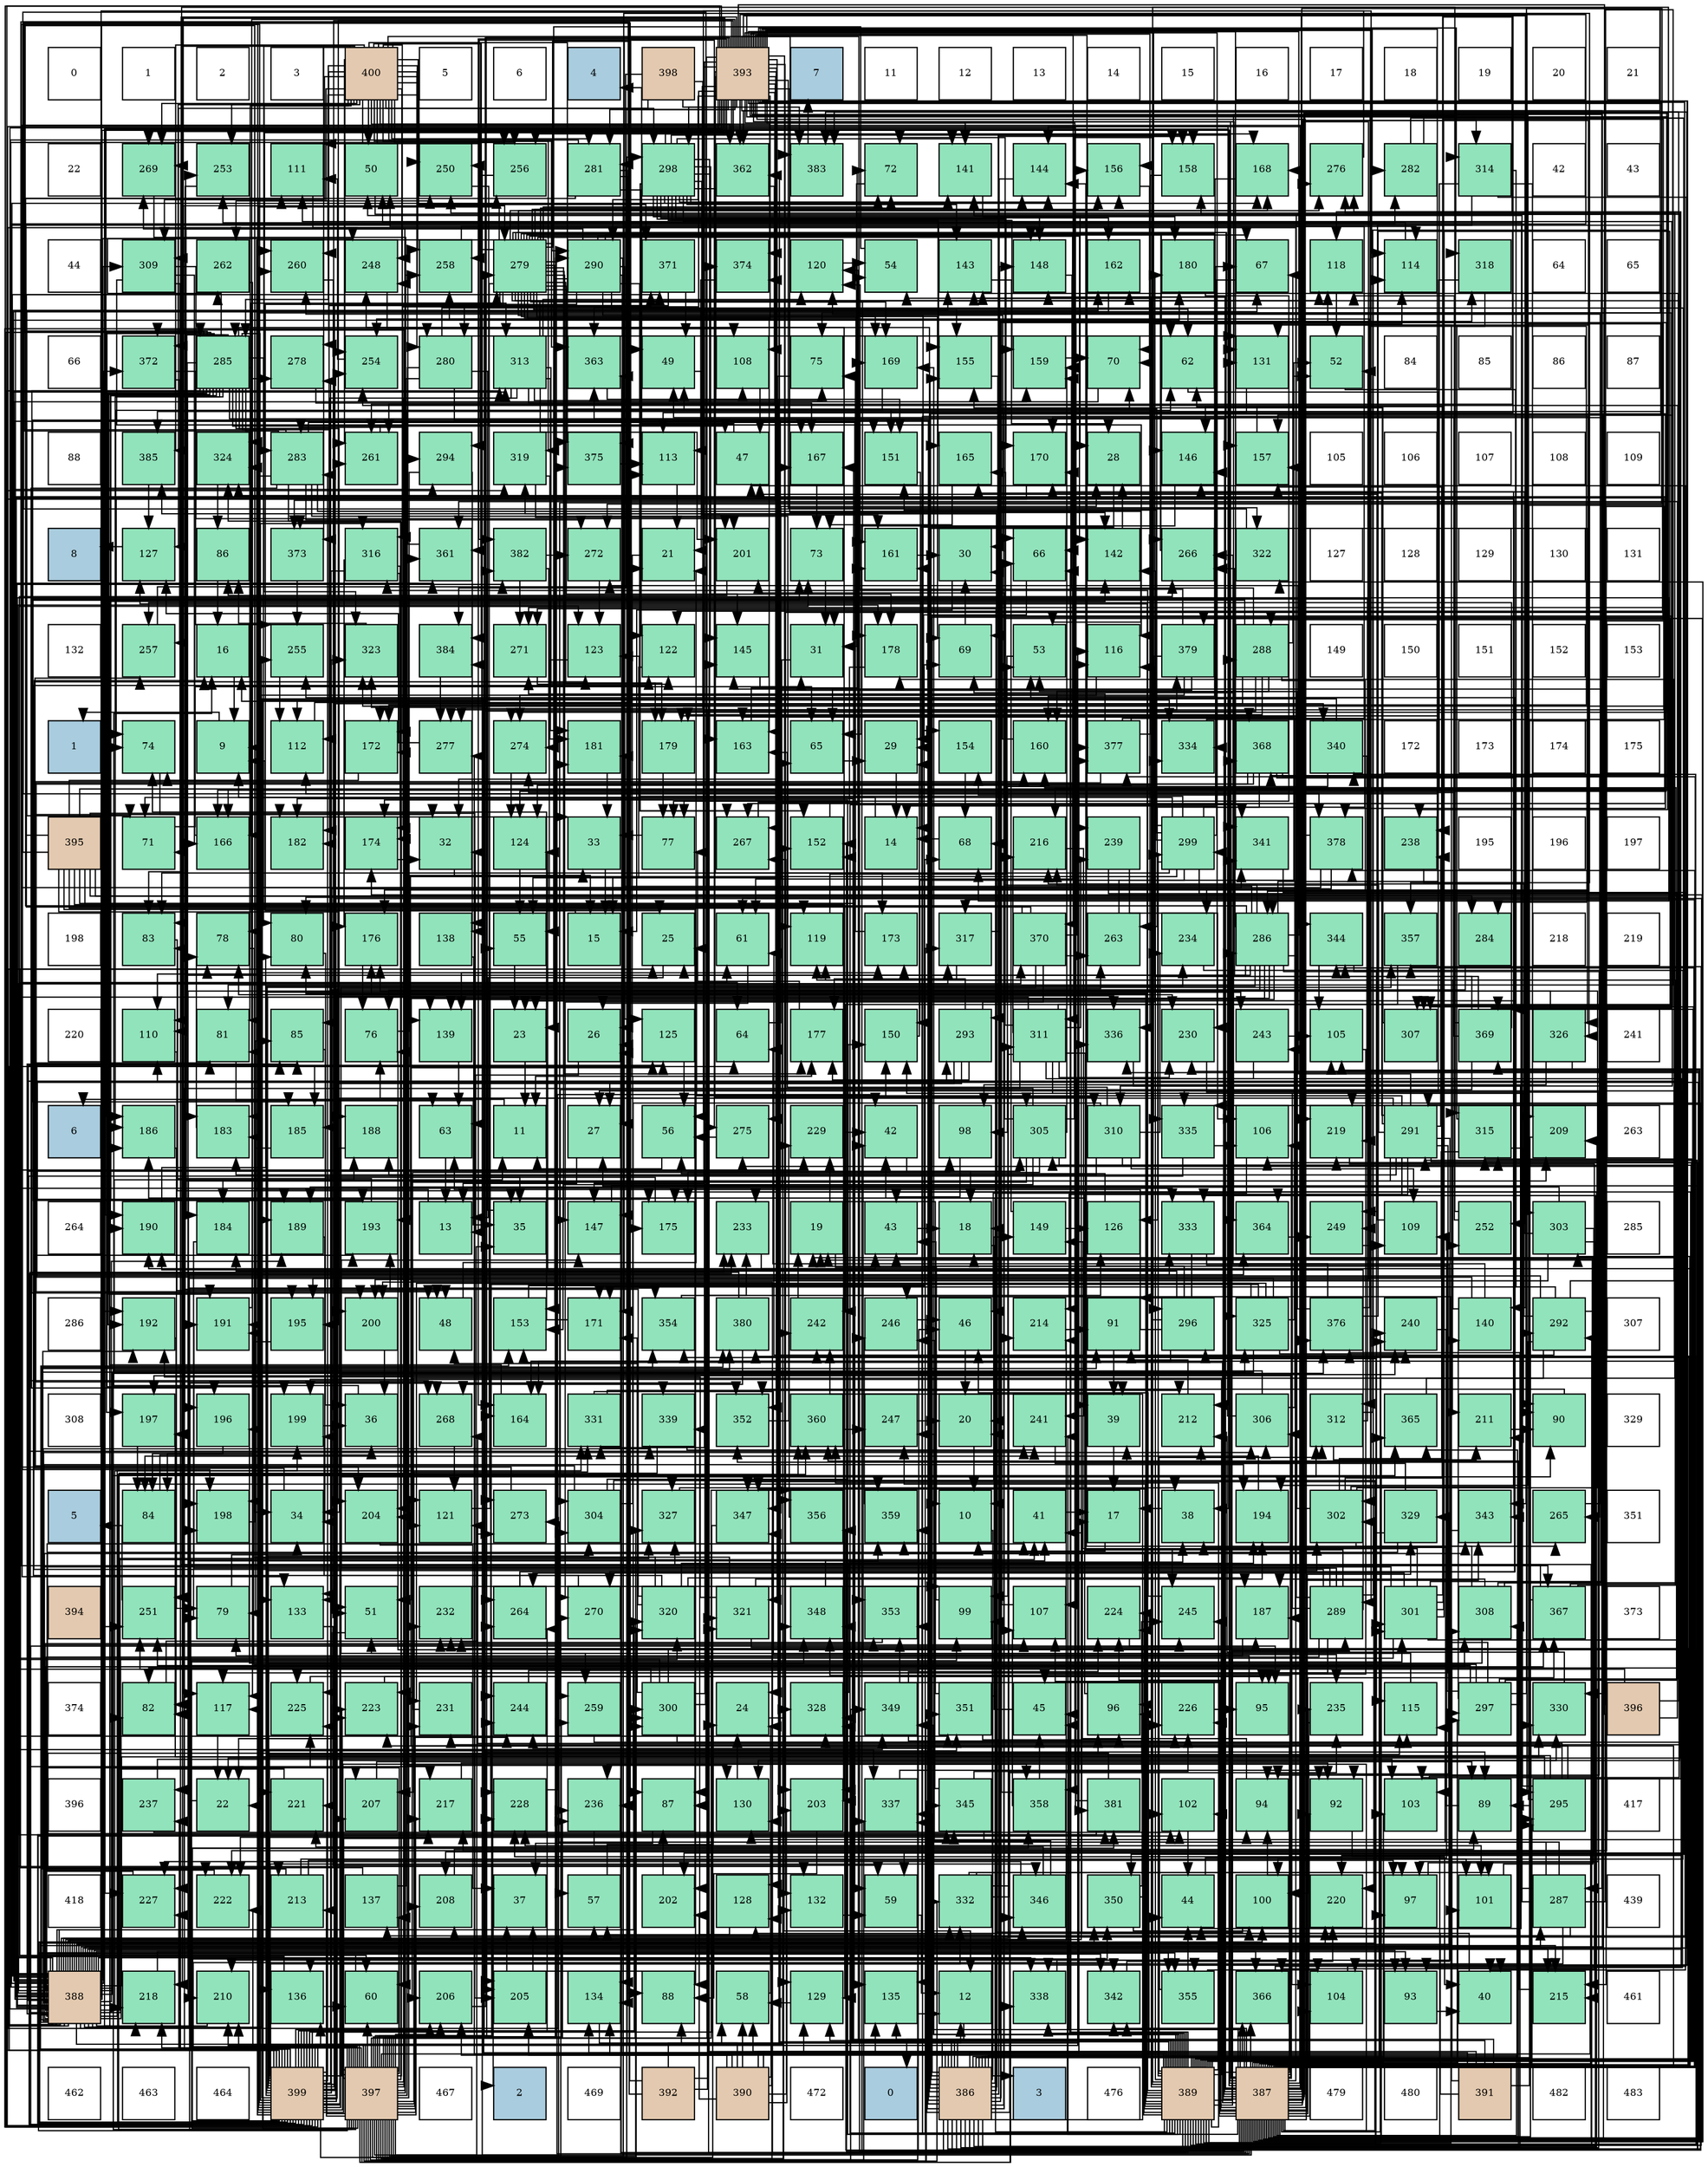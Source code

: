 digraph layout{
 rankdir=TB;
 splines=ortho;
 node [style=filled shape=square fixedsize=true width=0.6];
0[label="0", fontsize=8, fillcolor="#ffffff"];
1[label="1", fontsize=8, fillcolor="#ffffff"];
2[label="2", fontsize=8, fillcolor="#ffffff"];
3[label="3", fontsize=8, fillcolor="#ffffff"];
4[label="400", fontsize=8, fillcolor="#e3c9af"];
5[label="5", fontsize=8, fillcolor="#ffffff"];
6[label="6", fontsize=8, fillcolor="#ffffff"];
7[label="4", fontsize=8, fillcolor="#a9ccde"];
8[label="398", fontsize=8, fillcolor="#e3c9af"];
9[label="393", fontsize=8, fillcolor="#e3c9af"];
10[label="7", fontsize=8, fillcolor="#a9ccde"];
11[label="11", fontsize=8, fillcolor="#ffffff"];
12[label="12", fontsize=8, fillcolor="#ffffff"];
13[label="13", fontsize=8, fillcolor="#ffffff"];
14[label="14", fontsize=8, fillcolor="#ffffff"];
15[label="15", fontsize=8, fillcolor="#ffffff"];
16[label="16", fontsize=8, fillcolor="#ffffff"];
17[label="17", fontsize=8, fillcolor="#ffffff"];
18[label="18", fontsize=8, fillcolor="#ffffff"];
19[label="19", fontsize=8, fillcolor="#ffffff"];
20[label="20", fontsize=8, fillcolor="#ffffff"];
21[label="21", fontsize=8, fillcolor="#ffffff"];
22[label="22", fontsize=8, fillcolor="#ffffff"];
23[label="269", fontsize=8, fillcolor="#91e3bb"];
24[label="253", fontsize=8, fillcolor="#91e3bb"];
25[label="111", fontsize=8, fillcolor="#91e3bb"];
26[label="50", fontsize=8, fillcolor="#91e3bb"];
27[label="250", fontsize=8, fillcolor="#91e3bb"];
28[label="256", fontsize=8, fillcolor="#91e3bb"];
29[label="281", fontsize=8, fillcolor="#91e3bb"];
30[label="298", fontsize=8, fillcolor="#91e3bb"];
31[label="362", fontsize=8, fillcolor="#91e3bb"];
32[label="383", fontsize=8, fillcolor="#91e3bb"];
33[label="72", fontsize=8, fillcolor="#91e3bb"];
34[label="141", fontsize=8, fillcolor="#91e3bb"];
35[label="144", fontsize=8, fillcolor="#91e3bb"];
36[label="156", fontsize=8, fillcolor="#91e3bb"];
37[label="158", fontsize=8, fillcolor="#91e3bb"];
38[label="168", fontsize=8, fillcolor="#91e3bb"];
39[label="276", fontsize=8, fillcolor="#91e3bb"];
40[label="282", fontsize=8, fillcolor="#91e3bb"];
41[label="314", fontsize=8, fillcolor="#91e3bb"];
42[label="42", fontsize=8, fillcolor="#ffffff"];
43[label="43", fontsize=8, fillcolor="#ffffff"];
44[label="44", fontsize=8, fillcolor="#ffffff"];
45[label="309", fontsize=8, fillcolor="#91e3bb"];
46[label="262", fontsize=8, fillcolor="#91e3bb"];
47[label="260", fontsize=8, fillcolor="#91e3bb"];
48[label="248", fontsize=8, fillcolor="#91e3bb"];
49[label="258", fontsize=8, fillcolor="#91e3bb"];
50[label="279", fontsize=8, fillcolor="#91e3bb"];
51[label="290", fontsize=8, fillcolor="#91e3bb"];
52[label="371", fontsize=8, fillcolor="#91e3bb"];
53[label="374", fontsize=8, fillcolor="#91e3bb"];
54[label="120", fontsize=8, fillcolor="#91e3bb"];
55[label="54", fontsize=8, fillcolor="#91e3bb"];
56[label="143", fontsize=8, fillcolor="#91e3bb"];
57[label="148", fontsize=8, fillcolor="#91e3bb"];
58[label="162", fontsize=8, fillcolor="#91e3bb"];
59[label="180", fontsize=8, fillcolor="#91e3bb"];
60[label="67", fontsize=8, fillcolor="#91e3bb"];
61[label="118", fontsize=8, fillcolor="#91e3bb"];
62[label="114", fontsize=8, fillcolor="#91e3bb"];
63[label="318", fontsize=8, fillcolor="#91e3bb"];
64[label="64", fontsize=8, fillcolor="#ffffff"];
65[label="65", fontsize=8, fillcolor="#ffffff"];
66[label="66", fontsize=8, fillcolor="#ffffff"];
67[label="372", fontsize=8, fillcolor="#91e3bb"];
68[label="285", fontsize=8, fillcolor="#91e3bb"];
69[label="278", fontsize=8, fillcolor="#91e3bb"];
70[label="254", fontsize=8, fillcolor="#91e3bb"];
71[label="280", fontsize=8, fillcolor="#91e3bb"];
72[label="313", fontsize=8, fillcolor="#91e3bb"];
73[label="363", fontsize=8, fillcolor="#91e3bb"];
74[label="49", fontsize=8, fillcolor="#91e3bb"];
75[label="108", fontsize=8, fillcolor="#91e3bb"];
76[label="75", fontsize=8, fillcolor="#91e3bb"];
77[label="169", fontsize=8, fillcolor="#91e3bb"];
78[label="155", fontsize=8, fillcolor="#91e3bb"];
79[label="159", fontsize=8, fillcolor="#91e3bb"];
80[label="70", fontsize=8, fillcolor="#91e3bb"];
81[label="62", fontsize=8, fillcolor="#91e3bb"];
82[label="131", fontsize=8, fillcolor="#91e3bb"];
83[label="52", fontsize=8, fillcolor="#91e3bb"];
84[label="84", fontsize=8, fillcolor="#ffffff"];
85[label="85", fontsize=8, fillcolor="#ffffff"];
86[label="86", fontsize=8, fillcolor="#ffffff"];
87[label="87", fontsize=8, fillcolor="#ffffff"];
88[label="88", fontsize=8, fillcolor="#ffffff"];
89[label="385", fontsize=8, fillcolor="#91e3bb"];
90[label="324", fontsize=8, fillcolor="#91e3bb"];
91[label="283", fontsize=8, fillcolor="#91e3bb"];
92[label="261", fontsize=8, fillcolor="#91e3bb"];
93[label="294", fontsize=8, fillcolor="#91e3bb"];
94[label="319", fontsize=8, fillcolor="#91e3bb"];
95[label="375", fontsize=8, fillcolor="#91e3bb"];
96[label="113", fontsize=8, fillcolor="#91e3bb"];
97[label="47", fontsize=8, fillcolor="#91e3bb"];
98[label="167", fontsize=8, fillcolor="#91e3bb"];
99[label="151", fontsize=8, fillcolor="#91e3bb"];
100[label="165", fontsize=8, fillcolor="#91e3bb"];
101[label="170", fontsize=8, fillcolor="#91e3bb"];
102[label="28", fontsize=8, fillcolor="#91e3bb"];
103[label="146", fontsize=8, fillcolor="#91e3bb"];
104[label="157", fontsize=8, fillcolor="#91e3bb"];
105[label="105", fontsize=8, fillcolor="#ffffff"];
106[label="106", fontsize=8, fillcolor="#ffffff"];
107[label="107", fontsize=8, fillcolor="#ffffff"];
108[label="108", fontsize=8, fillcolor="#ffffff"];
109[label="109", fontsize=8, fillcolor="#ffffff"];
110[label="8", fontsize=8, fillcolor="#a9ccde"];
111[label="127", fontsize=8, fillcolor="#91e3bb"];
112[label="86", fontsize=8, fillcolor="#91e3bb"];
113[label="373", fontsize=8, fillcolor="#91e3bb"];
114[label="316", fontsize=8, fillcolor="#91e3bb"];
115[label="361", fontsize=8, fillcolor="#91e3bb"];
116[label="382", fontsize=8, fillcolor="#91e3bb"];
117[label="272", fontsize=8, fillcolor="#91e3bb"];
118[label="21", fontsize=8, fillcolor="#91e3bb"];
119[label="201", fontsize=8, fillcolor="#91e3bb"];
120[label="73", fontsize=8, fillcolor="#91e3bb"];
121[label="161", fontsize=8, fillcolor="#91e3bb"];
122[label="30", fontsize=8, fillcolor="#91e3bb"];
123[label="66", fontsize=8, fillcolor="#91e3bb"];
124[label="142", fontsize=8, fillcolor="#91e3bb"];
125[label="266", fontsize=8, fillcolor="#91e3bb"];
126[label="322", fontsize=8, fillcolor="#91e3bb"];
127[label="127", fontsize=8, fillcolor="#ffffff"];
128[label="128", fontsize=8, fillcolor="#ffffff"];
129[label="129", fontsize=8, fillcolor="#ffffff"];
130[label="130", fontsize=8, fillcolor="#ffffff"];
131[label="131", fontsize=8, fillcolor="#ffffff"];
132[label="132", fontsize=8, fillcolor="#ffffff"];
133[label="257", fontsize=8, fillcolor="#91e3bb"];
134[label="16", fontsize=8, fillcolor="#91e3bb"];
135[label="255", fontsize=8, fillcolor="#91e3bb"];
136[label="323", fontsize=8, fillcolor="#91e3bb"];
137[label="384", fontsize=8, fillcolor="#91e3bb"];
138[label="271", fontsize=8, fillcolor="#91e3bb"];
139[label="123", fontsize=8, fillcolor="#91e3bb"];
140[label="122", fontsize=8, fillcolor="#91e3bb"];
141[label="145", fontsize=8, fillcolor="#91e3bb"];
142[label="31", fontsize=8, fillcolor="#91e3bb"];
143[label="178", fontsize=8, fillcolor="#91e3bb"];
144[label="69", fontsize=8, fillcolor="#91e3bb"];
145[label="53", fontsize=8, fillcolor="#91e3bb"];
146[label="116", fontsize=8, fillcolor="#91e3bb"];
147[label="379", fontsize=8, fillcolor="#91e3bb"];
148[label="288", fontsize=8, fillcolor="#91e3bb"];
149[label="149", fontsize=8, fillcolor="#ffffff"];
150[label="150", fontsize=8, fillcolor="#ffffff"];
151[label="151", fontsize=8, fillcolor="#ffffff"];
152[label="152", fontsize=8, fillcolor="#ffffff"];
153[label="153", fontsize=8, fillcolor="#ffffff"];
154[label="1", fontsize=8, fillcolor="#a9ccde"];
155[label="74", fontsize=8, fillcolor="#91e3bb"];
156[label="9", fontsize=8, fillcolor="#91e3bb"];
157[label="112", fontsize=8, fillcolor="#91e3bb"];
158[label="172", fontsize=8, fillcolor="#91e3bb"];
159[label="277", fontsize=8, fillcolor="#91e3bb"];
160[label="274", fontsize=8, fillcolor="#91e3bb"];
161[label="181", fontsize=8, fillcolor="#91e3bb"];
162[label="179", fontsize=8, fillcolor="#91e3bb"];
163[label="163", fontsize=8, fillcolor="#91e3bb"];
164[label="65", fontsize=8, fillcolor="#91e3bb"];
165[label="29", fontsize=8, fillcolor="#91e3bb"];
166[label="154", fontsize=8, fillcolor="#91e3bb"];
167[label="160", fontsize=8, fillcolor="#91e3bb"];
168[label="377", fontsize=8, fillcolor="#91e3bb"];
169[label="334", fontsize=8, fillcolor="#91e3bb"];
170[label="368", fontsize=8, fillcolor="#91e3bb"];
171[label="340", fontsize=8, fillcolor="#91e3bb"];
172[label="172", fontsize=8, fillcolor="#ffffff"];
173[label="173", fontsize=8, fillcolor="#ffffff"];
174[label="174", fontsize=8, fillcolor="#ffffff"];
175[label="175", fontsize=8, fillcolor="#ffffff"];
176[label="395", fontsize=8, fillcolor="#e3c9af"];
177[label="71", fontsize=8, fillcolor="#91e3bb"];
178[label="166", fontsize=8, fillcolor="#91e3bb"];
179[label="182", fontsize=8, fillcolor="#91e3bb"];
180[label="174", fontsize=8, fillcolor="#91e3bb"];
181[label="32", fontsize=8, fillcolor="#91e3bb"];
182[label="124", fontsize=8, fillcolor="#91e3bb"];
183[label="33", fontsize=8, fillcolor="#91e3bb"];
184[label="77", fontsize=8, fillcolor="#91e3bb"];
185[label="267", fontsize=8, fillcolor="#91e3bb"];
186[label="152", fontsize=8, fillcolor="#91e3bb"];
187[label="14", fontsize=8, fillcolor="#91e3bb"];
188[label="68", fontsize=8, fillcolor="#91e3bb"];
189[label="216", fontsize=8, fillcolor="#91e3bb"];
190[label="239", fontsize=8, fillcolor="#91e3bb"];
191[label="299", fontsize=8, fillcolor="#91e3bb"];
192[label="341", fontsize=8, fillcolor="#91e3bb"];
193[label="378", fontsize=8, fillcolor="#91e3bb"];
194[label="238", fontsize=8, fillcolor="#91e3bb"];
195[label="195", fontsize=8, fillcolor="#ffffff"];
196[label="196", fontsize=8, fillcolor="#ffffff"];
197[label="197", fontsize=8, fillcolor="#ffffff"];
198[label="198", fontsize=8, fillcolor="#ffffff"];
199[label="83", fontsize=8, fillcolor="#91e3bb"];
200[label="78", fontsize=8, fillcolor="#91e3bb"];
201[label="80", fontsize=8, fillcolor="#91e3bb"];
202[label="176", fontsize=8, fillcolor="#91e3bb"];
203[label="138", fontsize=8, fillcolor="#91e3bb"];
204[label="55", fontsize=8, fillcolor="#91e3bb"];
205[label="15", fontsize=8, fillcolor="#91e3bb"];
206[label="25", fontsize=8, fillcolor="#91e3bb"];
207[label="61", fontsize=8, fillcolor="#91e3bb"];
208[label="119", fontsize=8, fillcolor="#91e3bb"];
209[label="173", fontsize=8, fillcolor="#91e3bb"];
210[label="317", fontsize=8, fillcolor="#91e3bb"];
211[label="370", fontsize=8, fillcolor="#91e3bb"];
212[label="263", fontsize=8, fillcolor="#91e3bb"];
213[label="234", fontsize=8, fillcolor="#91e3bb"];
214[label="286", fontsize=8, fillcolor="#91e3bb"];
215[label="344", fontsize=8, fillcolor="#91e3bb"];
216[label="357", fontsize=8, fillcolor="#91e3bb"];
217[label="284", fontsize=8, fillcolor="#91e3bb"];
218[label="218", fontsize=8, fillcolor="#ffffff"];
219[label="219", fontsize=8, fillcolor="#ffffff"];
220[label="220", fontsize=8, fillcolor="#ffffff"];
221[label="110", fontsize=8, fillcolor="#91e3bb"];
222[label="81", fontsize=8, fillcolor="#91e3bb"];
223[label="85", fontsize=8, fillcolor="#91e3bb"];
224[label="76", fontsize=8, fillcolor="#91e3bb"];
225[label="139", fontsize=8, fillcolor="#91e3bb"];
226[label="23", fontsize=8, fillcolor="#91e3bb"];
227[label="26", fontsize=8, fillcolor="#91e3bb"];
228[label="125", fontsize=8, fillcolor="#91e3bb"];
229[label="64", fontsize=8, fillcolor="#91e3bb"];
230[label="177", fontsize=8, fillcolor="#91e3bb"];
231[label="150", fontsize=8, fillcolor="#91e3bb"];
232[label="293", fontsize=8, fillcolor="#91e3bb"];
233[label="311", fontsize=8, fillcolor="#91e3bb"];
234[label="336", fontsize=8, fillcolor="#91e3bb"];
235[label="230", fontsize=8, fillcolor="#91e3bb"];
236[label="243", fontsize=8, fillcolor="#91e3bb"];
237[label="105", fontsize=8, fillcolor="#91e3bb"];
238[label="307", fontsize=8, fillcolor="#91e3bb"];
239[label="369", fontsize=8, fillcolor="#91e3bb"];
240[label="326", fontsize=8, fillcolor="#91e3bb"];
241[label="241", fontsize=8, fillcolor="#ffffff"];
242[label="6", fontsize=8, fillcolor="#a9ccde"];
243[label="186", fontsize=8, fillcolor="#91e3bb"];
244[label="183", fontsize=8, fillcolor="#91e3bb"];
245[label="185", fontsize=8, fillcolor="#91e3bb"];
246[label="188", fontsize=8, fillcolor="#91e3bb"];
247[label="63", fontsize=8, fillcolor="#91e3bb"];
248[label="11", fontsize=8, fillcolor="#91e3bb"];
249[label="27", fontsize=8, fillcolor="#91e3bb"];
250[label="56", fontsize=8, fillcolor="#91e3bb"];
251[label="275", fontsize=8, fillcolor="#91e3bb"];
252[label="229", fontsize=8, fillcolor="#91e3bb"];
253[label="42", fontsize=8, fillcolor="#91e3bb"];
254[label="98", fontsize=8, fillcolor="#91e3bb"];
255[label="305", fontsize=8, fillcolor="#91e3bb"];
256[label="310", fontsize=8, fillcolor="#91e3bb"];
257[label="335", fontsize=8, fillcolor="#91e3bb"];
258[label="106", fontsize=8, fillcolor="#91e3bb"];
259[label="219", fontsize=8, fillcolor="#91e3bb"];
260[label="291", fontsize=8, fillcolor="#91e3bb"];
261[label="315", fontsize=8, fillcolor="#91e3bb"];
262[label="209", fontsize=8, fillcolor="#91e3bb"];
263[label="263", fontsize=8, fillcolor="#ffffff"];
264[label="264", fontsize=8, fillcolor="#ffffff"];
265[label="190", fontsize=8, fillcolor="#91e3bb"];
266[label="184", fontsize=8, fillcolor="#91e3bb"];
267[label="189", fontsize=8, fillcolor="#91e3bb"];
268[label="193", fontsize=8, fillcolor="#91e3bb"];
269[label="13", fontsize=8, fillcolor="#91e3bb"];
270[label="35", fontsize=8, fillcolor="#91e3bb"];
271[label="147", fontsize=8, fillcolor="#91e3bb"];
272[label="175", fontsize=8, fillcolor="#91e3bb"];
273[label="233", fontsize=8, fillcolor="#91e3bb"];
274[label="19", fontsize=8, fillcolor="#91e3bb"];
275[label="43", fontsize=8, fillcolor="#91e3bb"];
276[label="18", fontsize=8, fillcolor="#91e3bb"];
277[label="149", fontsize=8, fillcolor="#91e3bb"];
278[label="126", fontsize=8, fillcolor="#91e3bb"];
279[label="333", fontsize=8, fillcolor="#91e3bb"];
280[label="364", fontsize=8, fillcolor="#91e3bb"];
281[label="249", fontsize=8, fillcolor="#91e3bb"];
282[label="109", fontsize=8, fillcolor="#91e3bb"];
283[label="252", fontsize=8, fillcolor="#91e3bb"];
284[label="303", fontsize=8, fillcolor="#91e3bb"];
285[label="285", fontsize=8, fillcolor="#ffffff"];
286[label="286", fontsize=8, fillcolor="#ffffff"];
287[label="192", fontsize=8, fillcolor="#91e3bb"];
288[label="191", fontsize=8, fillcolor="#91e3bb"];
289[label="195", fontsize=8, fillcolor="#91e3bb"];
290[label="200", fontsize=8, fillcolor="#91e3bb"];
291[label="48", fontsize=8, fillcolor="#91e3bb"];
292[label="153", fontsize=8, fillcolor="#91e3bb"];
293[label="171", fontsize=8, fillcolor="#91e3bb"];
294[label="354", fontsize=8, fillcolor="#91e3bb"];
295[label="380", fontsize=8, fillcolor="#91e3bb"];
296[label="242", fontsize=8, fillcolor="#91e3bb"];
297[label="246", fontsize=8, fillcolor="#91e3bb"];
298[label="46", fontsize=8, fillcolor="#91e3bb"];
299[label="214", fontsize=8, fillcolor="#91e3bb"];
300[label="91", fontsize=8, fillcolor="#91e3bb"];
301[label="296", fontsize=8, fillcolor="#91e3bb"];
302[label="325", fontsize=8, fillcolor="#91e3bb"];
303[label="376", fontsize=8, fillcolor="#91e3bb"];
304[label="240", fontsize=8, fillcolor="#91e3bb"];
305[label="140", fontsize=8, fillcolor="#91e3bb"];
306[label="292", fontsize=8, fillcolor="#91e3bb"];
307[label="307", fontsize=8, fillcolor="#ffffff"];
308[label="308", fontsize=8, fillcolor="#ffffff"];
309[label="197", fontsize=8, fillcolor="#91e3bb"];
310[label="196", fontsize=8, fillcolor="#91e3bb"];
311[label="199", fontsize=8, fillcolor="#91e3bb"];
312[label="36", fontsize=8, fillcolor="#91e3bb"];
313[label="268", fontsize=8, fillcolor="#91e3bb"];
314[label="164", fontsize=8, fillcolor="#91e3bb"];
315[label="331", fontsize=8, fillcolor="#91e3bb"];
316[label="339", fontsize=8, fillcolor="#91e3bb"];
317[label="352", fontsize=8, fillcolor="#91e3bb"];
318[label="360", fontsize=8, fillcolor="#91e3bb"];
319[label="247", fontsize=8, fillcolor="#91e3bb"];
320[label="20", fontsize=8, fillcolor="#91e3bb"];
321[label="241", fontsize=8, fillcolor="#91e3bb"];
322[label="39", fontsize=8, fillcolor="#91e3bb"];
323[label="212", fontsize=8, fillcolor="#91e3bb"];
324[label="306", fontsize=8, fillcolor="#91e3bb"];
325[label="312", fontsize=8, fillcolor="#91e3bb"];
326[label="365", fontsize=8, fillcolor="#91e3bb"];
327[label="211", fontsize=8, fillcolor="#91e3bb"];
328[label="90", fontsize=8, fillcolor="#91e3bb"];
329[label="329", fontsize=8, fillcolor="#ffffff"];
330[label="5", fontsize=8, fillcolor="#a9ccde"];
331[label="84", fontsize=8, fillcolor="#91e3bb"];
332[label="198", fontsize=8, fillcolor="#91e3bb"];
333[label="34", fontsize=8, fillcolor="#91e3bb"];
334[label="204", fontsize=8, fillcolor="#91e3bb"];
335[label="121", fontsize=8, fillcolor="#91e3bb"];
336[label="273", fontsize=8, fillcolor="#91e3bb"];
337[label="304", fontsize=8, fillcolor="#91e3bb"];
338[label="327", fontsize=8, fillcolor="#91e3bb"];
339[label="347", fontsize=8, fillcolor="#91e3bb"];
340[label="356", fontsize=8, fillcolor="#91e3bb"];
341[label="359", fontsize=8, fillcolor="#91e3bb"];
342[label="10", fontsize=8, fillcolor="#91e3bb"];
343[label="41", fontsize=8, fillcolor="#91e3bb"];
344[label="17", fontsize=8, fillcolor="#91e3bb"];
345[label="38", fontsize=8, fillcolor="#91e3bb"];
346[label="194", fontsize=8, fillcolor="#91e3bb"];
347[label="302", fontsize=8, fillcolor="#91e3bb"];
348[label="329", fontsize=8, fillcolor="#91e3bb"];
349[label="343", fontsize=8, fillcolor="#91e3bb"];
350[label="265", fontsize=8, fillcolor="#91e3bb"];
351[label="351", fontsize=8, fillcolor="#ffffff"];
352[label="394", fontsize=8, fillcolor="#e3c9af"];
353[label="251", fontsize=8, fillcolor="#91e3bb"];
354[label="79", fontsize=8, fillcolor="#91e3bb"];
355[label="133", fontsize=8, fillcolor="#91e3bb"];
356[label="51", fontsize=8, fillcolor="#91e3bb"];
357[label="232", fontsize=8, fillcolor="#91e3bb"];
358[label="264", fontsize=8, fillcolor="#91e3bb"];
359[label="270", fontsize=8, fillcolor="#91e3bb"];
360[label="320", fontsize=8, fillcolor="#91e3bb"];
361[label="321", fontsize=8, fillcolor="#91e3bb"];
362[label="348", fontsize=8, fillcolor="#91e3bb"];
363[label="353", fontsize=8, fillcolor="#91e3bb"];
364[label="99", fontsize=8, fillcolor="#91e3bb"];
365[label="107", fontsize=8, fillcolor="#91e3bb"];
366[label="224", fontsize=8, fillcolor="#91e3bb"];
367[label="245", fontsize=8, fillcolor="#91e3bb"];
368[label="187", fontsize=8, fillcolor="#91e3bb"];
369[label="289", fontsize=8, fillcolor="#91e3bb"];
370[label="301", fontsize=8, fillcolor="#91e3bb"];
371[label="308", fontsize=8, fillcolor="#91e3bb"];
372[label="367", fontsize=8, fillcolor="#91e3bb"];
373[label="373", fontsize=8, fillcolor="#ffffff"];
374[label="374", fontsize=8, fillcolor="#ffffff"];
375[label="82", fontsize=8, fillcolor="#91e3bb"];
376[label="117", fontsize=8, fillcolor="#91e3bb"];
377[label="225", fontsize=8, fillcolor="#91e3bb"];
378[label="223", fontsize=8, fillcolor="#91e3bb"];
379[label="231", fontsize=8, fillcolor="#91e3bb"];
380[label="244", fontsize=8, fillcolor="#91e3bb"];
381[label="259", fontsize=8, fillcolor="#91e3bb"];
382[label="300", fontsize=8, fillcolor="#91e3bb"];
383[label="24", fontsize=8, fillcolor="#91e3bb"];
384[label="328", fontsize=8, fillcolor="#91e3bb"];
385[label="349", fontsize=8, fillcolor="#91e3bb"];
386[label="351", fontsize=8, fillcolor="#91e3bb"];
387[label="45", fontsize=8, fillcolor="#91e3bb"];
388[label="96", fontsize=8, fillcolor="#91e3bb"];
389[label="226", fontsize=8, fillcolor="#91e3bb"];
390[label="95", fontsize=8, fillcolor="#91e3bb"];
391[label="235", fontsize=8, fillcolor="#91e3bb"];
392[label="115", fontsize=8, fillcolor="#91e3bb"];
393[label="297", fontsize=8, fillcolor="#91e3bb"];
394[label="330", fontsize=8, fillcolor="#91e3bb"];
395[label="396", fontsize=8, fillcolor="#e3c9af"];
396[label="396", fontsize=8, fillcolor="#ffffff"];
397[label="237", fontsize=8, fillcolor="#91e3bb"];
398[label="22", fontsize=8, fillcolor="#91e3bb"];
399[label="221", fontsize=8, fillcolor="#91e3bb"];
400[label="207", fontsize=8, fillcolor="#91e3bb"];
401[label="217", fontsize=8, fillcolor="#91e3bb"];
402[label="228", fontsize=8, fillcolor="#91e3bb"];
403[label="236", fontsize=8, fillcolor="#91e3bb"];
404[label="87", fontsize=8, fillcolor="#91e3bb"];
405[label="130", fontsize=8, fillcolor="#91e3bb"];
406[label="203", fontsize=8, fillcolor="#91e3bb"];
407[label="337", fontsize=8, fillcolor="#91e3bb"];
408[label="345", fontsize=8, fillcolor="#91e3bb"];
409[label="358", fontsize=8, fillcolor="#91e3bb"];
410[label="381", fontsize=8, fillcolor="#91e3bb"];
411[label="102", fontsize=8, fillcolor="#91e3bb"];
412[label="94", fontsize=8, fillcolor="#91e3bb"];
413[label="92", fontsize=8, fillcolor="#91e3bb"];
414[label="103", fontsize=8, fillcolor="#91e3bb"];
415[label="89", fontsize=8, fillcolor="#91e3bb"];
416[label="295", fontsize=8, fillcolor="#91e3bb"];
417[label="417", fontsize=8, fillcolor="#ffffff"];
418[label="418", fontsize=8, fillcolor="#ffffff"];
419[label="227", fontsize=8, fillcolor="#91e3bb"];
420[label="222", fontsize=8, fillcolor="#91e3bb"];
421[label="213", fontsize=8, fillcolor="#91e3bb"];
422[label="137", fontsize=8, fillcolor="#91e3bb"];
423[label="208", fontsize=8, fillcolor="#91e3bb"];
424[label="37", fontsize=8, fillcolor="#91e3bb"];
425[label="57", fontsize=8, fillcolor="#91e3bb"];
426[label="202", fontsize=8, fillcolor="#91e3bb"];
427[label="128", fontsize=8, fillcolor="#91e3bb"];
428[label="132", fontsize=8, fillcolor="#91e3bb"];
429[label="59", fontsize=8, fillcolor="#91e3bb"];
430[label="332", fontsize=8, fillcolor="#91e3bb"];
431[label="346", fontsize=8, fillcolor="#91e3bb"];
432[label="350", fontsize=8, fillcolor="#91e3bb"];
433[label="44", fontsize=8, fillcolor="#91e3bb"];
434[label="100", fontsize=8, fillcolor="#91e3bb"];
435[label="220", fontsize=8, fillcolor="#91e3bb"];
436[label="97", fontsize=8, fillcolor="#91e3bb"];
437[label="101", fontsize=8, fillcolor="#91e3bb"];
438[label="287", fontsize=8, fillcolor="#91e3bb"];
439[label="439", fontsize=8, fillcolor="#ffffff"];
440[label="388", fontsize=8, fillcolor="#e3c9af"];
441[label="218", fontsize=8, fillcolor="#91e3bb"];
442[label="210", fontsize=8, fillcolor="#91e3bb"];
443[label="136", fontsize=8, fillcolor="#91e3bb"];
444[label="60", fontsize=8, fillcolor="#91e3bb"];
445[label="206", fontsize=8, fillcolor="#91e3bb"];
446[label="205", fontsize=8, fillcolor="#91e3bb"];
447[label="134", fontsize=8, fillcolor="#91e3bb"];
448[label="88", fontsize=8, fillcolor="#91e3bb"];
449[label="58", fontsize=8, fillcolor="#91e3bb"];
450[label="129", fontsize=8, fillcolor="#91e3bb"];
451[label="135", fontsize=8, fillcolor="#91e3bb"];
452[label="12", fontsize=8, fillcolor="#91e3bb"];
453[label="338", fontsize=8, fillcolor="#91e3bb"];
454[label="342", fontsize=8, fillcolor="#91e3bb"];
455[label="355", fontsize=8, fillcolor="#91e3bb"];
456[label="366", fontsize=8, fillcolor="#91e3bb"];
457[label="104", fontsize=8, fillcolor="#91e3bb"];
458[label="93", fontsize=8, fillcolor="#91e3bb"];
459[label="40", fontsize=8, fillcolor="#91e3bb"];
460[label="215", fontsize=8, fillcolor="#91e3bb"];
461[label="461", fontsize=8, fillcolor="#ffffff"];
462[label="462", fontsize=8, fillcolor="#ffffff"];
463[label="463", fontsize=8, fillcolor="#ffffff"];
464[label="464", fontsize=8, fillcolor="#ffffff"];
465[label="399", fontsize=8, fillcolor="#e3c9af"];
466[label="397", fontsize=8, fillcolor="#e3c9af"];
467[label="467", fontsize=8, fillcolor="#ffffff"];
468[label="2", fontsize=8, fillcolor="#a9ccde"];
469[label="469", fontsize=8, fillcolor="#ffffff"];
470[label="392", fontsize=8, fillcolor="#e3c9af"];
471[label="390", fontsize=8, fillcolor="#e3c9af"];
472[label="472", fontsize=8, fillcolor="#ffffff"];
473[label="0", fontsize=8, fillcolor="#a9ccde"];
474[label="386", fontsize=8, fillcolor="#e3c9af"];
475[label="3", fontsize=8, fillcolor="#a9ccde"];
476[label="476", fontsize=8, fillcolor="#ffffff"];
477[label="389", fontsize=8, fillcolor="#e3c9af"];
478[label="387", fontsize=8, fillcolor="#e3c9af"];
479[label="479", fontsize=8, fillcolor="#ffffff"];
480[label="480", fontsize=8, fillcolor="#ffffff"];
481[label="391", fontsize=8, fillcolor="#e3c9af"];
482[label="482", fontsize=8, fillcolor="#ffffff"];
483[label="483", fontsize=8, fillcolor="#ffffff"];
edge [constraint=false, style=vis];156 -> 154;
342 -> 475;
248 -> 242;
452 -> 473;
269 -> 156;
187 -> 156;
205 -> 156;
134 -> 156;
344 -> 342;
276 -> 342;
274 -> 342;
320 -> 342;
118 -> 248;
398 -> 248;
226 -> 248;
383 -> 452;
206 -> 269;
227 -> 269;
249 -> 269;
102 -> 187;
165 -> 187;
122 -> 205;
142 -> 205;
181 -> 205;
183 -> 205;
333 -> 134;
270 -> 134;
312 -> 134;
424 -> 468;
345 -> 344;
322 -> 344;
459 -> 344;
343 -> 344;
253 -> 276;
275 -> 276;
433 -> 274;
387 -> 320;
298 -> 320;
97 -> 7;
291 -> 118;
74 -> 118;
26 -> 398;
356 -> 398;
83 -> 226;
145 -> 226;
55 -> 226;
204 -> 226;
250 -> 248;
425 -> 383;
449 -> 383;
429 -> 452;
444 -> 206;
207 -> 227;
81 -> 249;
247 -> 269;
229 -> 102;
164 -> 165;
123 -> 165;
60 -> 187;
188 -> 187;
144 -> 122;
80 -> 122;
177 -> 142;
33 -> 142;
120 -> 142;
155 -> 181;
76 -> 181;
224 -> 183;
184 -> 183;
200 -> 333;
354 -> 333;
201 -> 270;
222 -> 270;
375 -> 270;
199 -> 270;
331 -> 312;
223 -> 312;
112 -> 134;
404 -> 424;
448 -> 424;
415 -> 345;
328 -> 322;
300 -> 322;
413 -> 459;
458 -> 459;
412 -> 343;
390 -> 253;
388 -> 253;
436 -> 275;
254 -> 275;
364 -> 275;
434 -> 276;
437 -> 276;
411 -> 433;
414 -> 274;
457 -> 274;
237 -> 387;
258 -> 298;
365 -> 320;
75 -> 97;
282 -> 97;
221 -> 291;
25 -> 74;
157 -> 118;
96 -> 118;
62 -> 26;
392 -> 356;
146 -> 398;
376 -> 398;
61 -> 83;
208 -> 145;
54 -> 55;
335 -> 204;
140 -> 204;
139 -> 204;
182 -> 204;
228 -> 250;
278 -> 250;
111 -> 110;
427 -> 425;
450 -> 449;
405 -> 383;
82 -> 383;
428 -> 429;
355 -> 429;
447 -> 452;
451 -> 452;
443 -> 444;
443 -> 228;
422 -> 207;
422 -> 81;
203 -> 247;
225 -> 247;
305 -> 229;
305 -> 222;
305 -> 208;
34 -> 102;
124 -> 102;
56 -> 102;
35 -> 164;
141 -> 164;
103 -> 164;
271 -> 164;
57 -> 123;
277 -> 123;
277 -> 278;
231 -> 165;
99 -> 165;
186 -> 60;
292 -> 188;
166 -> 188;
78 -> 144;
36 -> 80;
104 -> 80;
37 -> 80;
79 -> 80;
167 -> 122;
121 -> 122;
58 -> 177;
163 -> 33;
314 -> 120;
100 -> 120;
178 -> 120;
98 -> 120;
38 -> 142;
77 -> 155;
101 -> 155;
293 -> 155;
158 -> 155;
209 -> 76;
180 -> 181;
272 -> 181;
202 -> 224;
230 -> 184;
143 -> 184;
162 -> 184;
59 -> 184;
161 -> 183;
179 -> 183;
244 -> 200;
266 -> 354;
245 -> 354;
243 -> 354;
368 -> 354;
246 -> 333;
267 -> 333;
265 -> 201;
288 -> 222;
287 -> 375;
268 -> 199;
346 -> 331;
289 -> 331;
310 -> 331;
309 -> 331;
332 -> 223;
311 -> 312;
290 -> 312;
119 -> 112;
426 -> 404;
406 -> 448;
334 -> 424;
446 -> 424;
445 -> 415;
400 -> 415;
423 -> 415;
262 -> 415;
442 -> 345;
327 -> 328;
323 -> 300;
421 -> 300;
421 -> 436;
421 -> 437;
299 -> 300;
460 -> 322;
189 -> 322;
401 -> 413;
441 -> 458;
259 -> 459;
435 -> 412;
399 -> 343;
420 -> 343;
378 -> 390;
366 -> 390;
377 -> 390;
389 -> 390;
419 -> 388;
402 -> 253;
252 -> 253;
235 -> 436;
379 -> 254;
357 -> 364;
273 -> 275;
213 -> 434;
391 -> 434;
403 -> 437;
397 -> 411;
397 -> 414;
194 -> 433;
190 -> 414;
190 -> 258;
304 -> 414;
321 -> 457;
296 -> 274;
236 -> 237;
236 -> 365;
380 -> 298;
367 -> 298;
297 -> 298;
319 -> 320;
48 -> 75;
281 -> 282;
27 -> 97;
353 -> 330;
283 -> 221;
283 -> 61;
24 -> 291;
70 -> 25;
135 -> 157;
28 -> 157;
133 -> 96;
49 -> 62;
381 -> 392;
47 -> 356;
92 -> 146;
46 -> 376;
212 -> 83;
358 -> 145;
350 -> 54;
125 -> 55;
185 -> 55;
313 -> 335;
23 -> 335;
359 -> 140;
138 -> 140;
117 -> 139;
336 -> 139;
160 -> 182;
251 -> 250;
39 -> 250;
159 -> 111;
69 -> 427;
50 -> 425;
50 -> 229;
50 -> 123;
50 -> 144;
50 -> 33;
50 -> 375;
50 -> 61;
50 -> 405;
50 -> 82;
50 -> 34;
50 -> 124;
50 -> 35;
50 -> 141;
50 -> 103;
50 -> 271;
50 -> 57;
50 -> 99;
50 -> 292;
50 -> 78;
50 -> 36;
50 -> 104;
50 -> 167;
50 -> 121;
50 -> 163;
50 -> 314;
50 -> 178;
50 -> 38;
50 -> 77;
50 -> 293;
50 -> 158;
50 -> 209;
50 -> 272;
50 -> 230;
50 -> 143;
50 -> 162;
50 -> 125;
50 -> 251;
50 -> 39;
71 -> 208;
71 -> 450;
71 -> 405;
71 -> 82;
71 -> 426;
71 -> 334;
29 -> 449;
29 -> 448;
29 -> 140;
29 -> 428;
29 -> 355;
40 -> 429;
40 -> 405;
91 -> 145;
91 -> 429;
91 -> 404;
91 -> 221;
91 -> 208;
91 -> 355;
91 -> 334;
91 -> 313;
91 -> 117;
217 -> 355;
68 -> 200;
68 -> 201;
68 -> 222;
68 -> 199;
68 -> 223;
68 -> 221;
68 -> 447;
68 -> 451;
68 -> 244;
68 -> 266;
68 -> 245;
68 -> 243;
68 -> 246;
68 -> 267;
68 -> 265;
68 -> 288;
68 -> 287;
68 -> 268;
68 -> 289;
68 -> 310;
68 -> 309;
68 -> 332;
68 -> 311;
68 -> 290;
68 -> 406;
68 -> 446;
214 -> 206;
214 -> 144;
214 -> 224;
214 -> 157;
214 -> 392;
214 -> 335;
214 -> 443;
214 -> 225;
214 -> 100;
214 -> 161;
214 -> 245;
214 -> 368;
214 -> 24;
214 -> 133;
214 -> 39;
438 -> 26;
438 -> 222;
438 -> 392;
438 -> 443;
438 -> 422;
438 -> 24;
438 -> 336;
148 -> 444;
148 -> 60;
148 -> 203;
148 -> 79;
148 -> 167;
148 -> 202;
148 -> 162;
148 -> 310;
369 -> 444;
369 -> 62;
369 -> 376;
369 -> 34;
369 -> 35;
369 -> 271;
369 -> 231;
369 -> 265;
369 -> 288;
369 -> 268;
51 -> 206;
51 -> 227;
51 -> 249;
51 -> 207;
51 -> 81;
51 -> 247;
51 -> 60;
51 -> 228;
51 -> 225;
51 -> 186;
51 -> 166;
260 -> 206;
260 -> 81;
260 -> 224;
260 -> 104;
260 -> 314;
260 -> 100;
260 -> 244;
260 -> 266;
260 -> 442;
260 -> 299;
260 -> 189;
260 -> 377;
260 -> 194;
260 -> 321;
306 -> 207;
306 -> 223;
306 -> 293;
306 -> 143;
306 -> 346;
306 -> 400;
306 -> 262;
306 -> 189;
232 -> 249;
232 -> 209;
232 -> 230;
232 -> 59;
232 -> 289;
93 -> 203;
93 -> 225;
416 -> 228;
416 -> 225;
416 -> 104;
416 -> 309;
416 -> 47;
416 -> 313;
416 -> 39;
301 -> 247;
301 -> 144;
301 -> 36;
301 -> 314;
301 -> 266;
393 -> 282;
393 -> 305;
393 -> 56;
393 -> 288;
393 -> 327;
393 -> 353;
393 -> 283;
393 -> 117;
393 -> 251;
30 -> 33;
30 -> 34;
30 -> 56;
30 -> 35;
30 -> 141;
30 -> 57;
30 -> 99;
30 -> 78;
30 -> 36;
30 -> 37;
30 -> 79;
30 -> 121;
30 -> 58;
30 -> 163;
30 -> 100;
30 -> 38;
30 -> 101;
30 -> 143;
30 -> 59;
30 -> 185;
191 -> 74;
191 -> 177;
191 -> 375;
191 -> 199;
191 -> 139;
191 -> 278;
191 -> 124;
191 -> 103;
191 -> 231;
191 -> 99;
191 -> 268;
191 -> 135;
382 -> 224;
382 -> 278;
382 -> 56;
382 -> 231;
382 -> 293;
382 -> 125;
382 -> 39;
370 -> 201;
370 -> 96;
370 -> 61;
370 -> 141;
370 -> 277;
370 -> 287;
370 -> 70;
370 -> 28;
370 -> 358;
370 -> 138;
347 -> 188;
347 -> 103;
347 -> 104;
347 -> 101;
347 -> 202;
347 -> 350;
284 -> 103;
284 -> 445;
284 -> 423;
284 -> 460;
284 -> 378;
337 -> 277;
337 -> 231;
337 -> 167;
337 -> 230;
255 -> 356;
255 -> 83;
255 -> 292;
255 -> 37;
255 -> 79;
255 -> 272;
255 -> 119;
255 -> 185;
324 -> 166;
324 -> 163;
324 -> 246;
238 -> 78;
371 -> 36;
371 -> 37;
371 -> 167;
371 -> 368;
371 -> 310;
45 -> 177;
45 -> 178;
45 -> 98;
45 -> 119;
256 -> 282;
256 -> 163;
256 -> 246;
256 -> 327;
256 -> 213;
256 -> 403;
233 -> 33;
233 -> 328;
233 -> 364;
233 -> 421;
233 -> 189;
233 -> 435;
233 -> 420;
233 -> 419;
233 -> 235;
233 -> 190;
233 -> 367;
325 -> 178;
325 -> 267;
325 -> 327;
72 -> 76;
72 -> 54;
72 -> 98;
72 -> 77;
72 -> 180;
72 -> 162;
72 -> 161;
72 -> 179;
72 -> 119;
41 -> 293;
41 -> 423;
41 -> 262;
41 -> 189;
41 -> 281;
261 -> 328;
261 -> 158;
261 -> 289;
114 -> 158;
114 -> 180;
114 -> 202;
114 -> 179;
210 -> 230;
210 -> 59;
63 -> 162;
63 -> 281;
94 -> 161;
94 -> 119;
360 -> 291;
360 -> 244;
360 -> 368;
360 -> 268;
360 -> 346;
360 -> 311;
361 -> 368;
361 -> 288;
361 -> 287;
361 -> 346;
126 -> 287;
136 -> 112;
90 -> 112;
302 -> 400;
302 -> 402;
302 -> 379;
302 -> 397;
302 -> 304;
302 -> 236;
302 -> 380;
240 -> 458;
240 -> 254;
240 -> 442;
338 -> 345;
384 -> 345;
348 -> 323;
348 -> 435;
348 -> 420;
394 -> 323;
315 -> 323;
315 -> 391;
430 -> 436;
430 -> 437;
430 -> 299;
430 -> 391;
279 -> 300;
279 -> 457;
169 -> 460;
257 -> 258;
257 -> 401;
234 -> 413;
407 -> 413;
453 -> 413;
316 -> 441;
316 -> 321;
171 -> 254;
171 -> 259;
171 -> 399;
192 -> 459;
454 -> 435;
349 -> 412;
215 -> 412;
215 -> 237;
408 -> 412;
408 -> 367;
408 -> 297;
431 -> 399;
431 -> 419;
431 -> 319;
339 -> 420;
362 -> 343;
385 -> 366;
385 -> 389;
432 -> 434;
432 -> 366;
432 -> 389;
386 -> 388;
386 -> 252;
386 -> 138;
317 -> 252;
363 -> 357;
294 -> 273;
455 -> 433;
455 -> 411;
455 -> 457;
340 -> 296;
216 -> 296;
409 -> 387;
409 -> 365;
409 -> 61;
341 -> 297;
318 -> 319;
115 -> 48;
31 -> 75;
73 -> 75;
280 -> 281;
326 -> 27;
456 -> 97;
372 -> 221;
372 -> 208;
372 -> 140;
372 -> 23;
170 -> 291;
170 -> 212;
170 -> 350;
170 -> 359;
170 -> 336;
239 -> 74;
239 -> 25;
239 -> 146;
239 -> 133;
239 -> 381;
239 -> 125;
239 -> 160;
211 -> 25;
211 -> 146;
211 -> 381;
211 -> 46;
211 -> 212;
211 -> 359;
52 -> 74;
52 -> 157;
67 -> 135;
67 -> 133;
113 -> 135;
53 -> 96;
95 -> 96;
303 -> 145;
303 -> 49;
303 -> 92;
303 -> 125;
168 -> 26;
168 -> 83;
168 -> 62;
168 -> 313;
168 -> 138;
193 -> 356;
193 -> 376;
193 -> 117;
147 -> 54;
147 -> 182;
147 -> 185;
147 -> 160;
295 -> 182;
295 -> 313;
410 -> 335;
410 -> 139;
410 -> 160;
116 -> 138;
116 -> 117;
116 -> 160;
32 -> 10;
137 -> 159;
89 -> 111;
474 -> 249;
474 -> 433;
474 -> 436;
474 -> 364;
474 -> 258;
474 -> 54;
474 -> 182;
474 -> 78;
474 -> 37;
474 -> 121;
474 -> 98;
474 -> 179;
474 -> 245;
474 -> 243;
474 -> 259;
474 -> 389;
474 -> 273;
474 -> 296;
474 -> 380;
474 -> 48;
474 -> 214;
474 -> 148;
474 -> 260;
474 -> 416;
474 -> 301;
474 -> 238;
474 -> 371;
474 -> 63;
474 -> 94;
474 -> 240;
474 -> 384;
474 -> 279;
474 -> 257;
474 -> 407;
474 -> 316;
474 -> 31;
474 -> 73;
474 -> 280;
474 -> 326;
474 -> 456;
474 -> 239;
474 -> 303;
474 -> 168;
474 -> 193;
474 -> 137;
474 -> 89;
478 -> 227;
478 -> 387;
478 -> 76;
478 -> 388;
478 -> 437;
478 -> 414;
478 -> 457;
478 -> 237;
478 -> 258;
478 -> 365;
478 -> 35;
478 -> 271;
478 -> 57;
478 -> 186;
478 -> 292;
478 -> 121;
478 -> 58;
478 -> 178;
478 -> 38;
478 -> 77;
478 -> 101;
478 -> 158;
478 -> 180;
478 -> 272;
478 -> 161;
478 -> 267;
478 -> 265;
478 -> 309;
478 -> 332;
478 -> 290;
478 -> 445;
478 -> 401;
478 -> 441;
478 -> 378;
478 -> 366;
478 -> 377;
478 -> 389;
478 -> 419;
478 -> 402;
478 -> 235;
478 -> 379;
478 -> 357;
478 -> 403;
478 -> 194;
478 -> 304;
478 -> 321;
478 -> 296;
478 -> 367;
478 -> 27;
478 -> 214;
478 -> 148;
478 -> 306;
478 -> 232;
478 -> 416;
478 -> 393;
478 -> 191;
478 -> 370;
478 -> 324;
478 -> 41;
478 -> 261;
478 -> 210;
478 -> 126;
478 -> 136;
478 -> 240;
478 -> 338;
478 -> 384;
478 -> 348;
478 -> 394;
478 -> 169;
478 -> 234;
478 -> 407;
478 -> 171;
478 -> 192;
478 -> 454;
478 -> 349;
478 -> 339;
478 -> 362;
478 -> 317;
478 -> 363;
478 -> 294;
478 -> 341;
478 -> 318;
478 -> 73;
478 -> 326;
478 -> 456;
478 -> 372;
478 -> 170;
478 -> 239;
478 -> 303;
478 -> 168;
478 -> 193;
478 -> 147;
440 -> 207;
440 -> 81;
440 -> 229;
440 -> 60;
440 -> 200;
440 -> 375;
440 -> 223;
440 -> 458;
440 -> 434;
440 -> 411;
440 -> 365;
440 -> 124;
440 -> 99;
440 -> 186;
440 -> 292;
440 -> 79;
440 -> 58;
440 -> 38;
440 -> 143;
440 -> 243;
440 -> 267;
440 -> 346;
440 -> 332;
440 -> 311;
440 -> 299;
440 -> 460;
440 -> 252;
440 -> 273;
440 -> 321;
440 -> 48;
440 -> 135;
440 -> 185;
440 -> 159;
440 -> 438;
440 -> 369;
440 -> 232;
440 -> 93;
440 -> 416;
440 -> 301;
440 -> 393;
440 -> 382;
440 -> 370;
440 -> 347;
440 -> 255;
440 -> 324;
440 -> 371;
440 -> 45;
440 -> 256;
440 -> 233;
440 -> 325;
440 -> 72;
440 -> 210;
440 -> 360;
440 -> 302;
440 -> 338;
440 -> 348;
440 -> 394;
440 -> 315;
440 -> 430;
440 -> 279;
440 -> 257;
440 -> 234;
440 -> 453;
440 -> 316;
440 -> 349;
440 -> 408;
440 -> 431;
440 -> 363;
440 -> 294;
440 -> 115;
440 -> 280;
440 -> 326;
440 -> 456;
440 -> 372;
440 -> 211;
440 -> 52;
440 -> 67;
440 -> 303;
440 -> 295;
440 -> 410;
440 -> 116;
440 -> 32;
440 -> 89;
477 -> 227;
477 -> 387;
477 -> 123;
477 -> 188;
477 -> 200;
477 -> 201;
477 -> 388;
477 -> 411;
477 -> 237;
477 -> 111;
477 -> 56;
477 -> 141;
477 -> 57;
477 -> 186;
477 -> 98;
477 -> 77;
477 -> 101;
477 -> 180;
477 -> 272;
477 -> 202;
477 -> 179;
477 -> 311;
477 -> 290;
477 -> 259;
477 -> 366;
477 -> 402;
477 -> 357;
477 -> 213;
477 -> 391;
477 -> 304;
477 -> 297;
477 -> 319;
477 -> 159;
477 -> 214;
477 -> 369;
477 -> 260;
477 -> 306;
477 -> 191;
477 -> 370;
477 -> 284;
477 -> 255;
477 -> 324;
477 -> 238;
477 -> 371;
477 -> 233;
477 -> 325;
477 -> 261;
477 -> 114;
477 -> 210;
477 -> 136;
477 -> 338;
477 -> 384;
477 -> 169;
477 -> 453;
477 -> 192;
477 -> 454;
477 -> 215;
477 -> 339;
477 -> 362;
477 -> 385;
477 -> 317;
477 -> 340;
477 -> 216;
477 -> 341;
477 -> 318;
477 -> 170;
477 -> 239;
477 -> 295;
471 -> 449;
471 -> 448;
471 -> 427;
471 -> 450;
471 -> 405;
471 -> 428;
471 -> 447;
471 -> 451;
471 -> 426;
471 -> 406;
471 -> 446;
481 -> 449;
481 -> 427;
481 -> 450;
481 -> 82;
481 -> 447;
481 -> 451;
481 -> 217;
470 -> 372;
470 -> 170;
470 -> 168;
470 -> 193;
470 -> 147;
9 -> 199;
9 -> 404;
9 -> 62;
9 -> 376;
9 -> 82;
9 -> 355;
9 -> 447;
9 -> 305;
9 -> 34;
9 -> 124;
9 -> 271;
9 -> 314;
9 -> 209;
9 -> 244;
9 -> 243;
9 -> 265;
9 -> 332;
9 -> 290;
9 -> 406;
9 -> 334;
9 -> 446;
9 -> 441;
9 -> 259;
9 -> 235;
9 -> 194;
9 -> 190;
9 -> 283;
9 -> 70;
9 -> 28;
9 -> 49;
9 -> 47;
9 -> 92;
9 -> 358;
9 -> 23;
9 -> 251;
9 -> 71;
9 -> 29;
9 -> 40;
9 -> 438;
9 -> 51;
9 -> 30;
9 -> 347;
9 -> 284;
9 -> 337;
9 -> 238;
9 -> 256;
9 -> 325;
9 -> 41;
9 -> 261;
9 -> 63;
9 -> 361;
9 -> 126;
9 -> 90;
9 -> 302;
9 -> 394;
9 -> 315;
9 -> 257;
9 -> 234;
9 -> 407;
9 -> 453;
9 -> 192;
9 -> 349;
9 -> 215;
9 -> 339;
9 -> 432;
9 -> 386;
9 -> 317;
9 -> 363;
9 -> 455;
9 -> 340;
9 -> 216;
9 -> 409;
9 -> 31;
9 -> 211;
9 -> 113;
9 -> 95;
352 -> 353;
176 -> 425;
176 -> 404;
176 -> 448;
176 -> 450;
176 -> 428;
176 -> 451;
176 -> 426;
176 -> 406;
176 -> 334;
176 -> 446;
176 -> 69;
176 -> 40;
176 -> 217;
395 -> 353;
395 -> 115;
395 -> 31;
395 -> 73;
395 -> 32;
466 -> 444;
466 -> 443;
466 -> 422;
466 -> 445;
466 -> 400;
466 -> 423;
466 -> 442;
466 -> 421;
466 -> 401;
466 -> 441;
466 -> 399;
466 -> 420;
466 -> 378;
466 -> 377;
466 -> 419;
466 -> 402;
466 -> 379;
466 -> 357;
466 -> 403;
466 -> 397;
466 -> 380;
466 -> 49;
466 -> 381;
466 -> 358;
466 -> 23;
466 -> 359;
466 -> 336;
466 -> 50;
466 -> 29;
466 -> 91;
466 -> 68;
466 -> 51;
466 -> 93;
466 -> 382;
466 -> 337;
466 -> 360;
466 -> 361;
466 -> 90;
466 -> 338;
466 -> 384;
466 -> 315;
466 -> 430;
466 -> 407;
466 -> 453;
466 -> 316;
466 -> 454;
466 -> 408;
466 -> 431;
466 -> 339;
466 -> 362;
466 -> 385;
466 -> 432;
466 -> 386;
466 -> 317;
466 -> 363;
466 -> 294;
466 -> 455;
466 -> 340;
466 -> 409;
466 -> 341;
466 -> 318;
466 -> 115;
466 -> 456;
466 -> 67;
466 -> 113;
466 -> 53;
466 -> 95;
466 -> 295;
466 -> 410;
466 -> 116;
8 -> 111;
8 -> 159;
8 -> 32;
8 -> 137;
465 -> 328;
465 -> 364;
465 -> 392;
465 -> 146;
465 -> 445;
465 -> 262;
465 -> 442;
465 -> 323;
465 -> 460;
465 -> 401;
465 -> 435;
465 -> 378;
465 -> 377;
465 -> 235;
465 -> 273;
465 -> 213;
465 -> 403;
465 -> 304;
465 -> 236;
465 -> 380;
465 -> 367;
465 -> 27;
465 -> 70;
465 -> 28;
465 -> 47;
465 -> 92;
465 -> 212;
465 -> 358;
465 -> 69;
465 -> 50;
465 -> 71;
465 -> 91;
465 -> 68;
465 -> 30;
465 -> 382;
465 -> 347;
465 -> 337;
465 -> 255;
465 -> 45;
465 -> 72;
465 -> 114;
465 -> 94;
465 -> 360;
465 -> 361;
465 -> 136;
465 -> 90;
465 -> 394;
465 -> 430;
465 -> 279;
465 -> 169;
465 -> 234;
465 -> 171;
465 -> 192;
465 -> 454;
465 -> 349;
465 -> 215;
465 -> 408;
465 -> 431;
465 -> 362;
465 -> 385;
465 -> 432;
465 -> 386;
465 -> 455;
465 -> 216;
465 -> 409;
465 -> 341;
465 -> 318;
465 -> 280;
465 -> 52;
465 -> 53;
465 -> 410;
4 -> 26;
4 -> 25;
4 -> 48;
4 -> 27;
4 -> 353;
4 -> 24;
4 -> 70;
4 -> 28;
4 -> 49;
4 -> 47;
4 -> 92;
4 -> 46;
4 -> 23;
4 -> 69;
4 -> 50;
4 -> 71;
4 -> 29;
4 -> 91;
4 -> 68;
4 -> 51;
4 -> 93;
4 -> 30;
4 -> 45;
4 -> 72;
4 -> 114;
4 -> 94;
4 -> 136;
4 -> 90;
4 -> 115;
4 -> 31;
4 -> 73;
4 -> 52;
4 -> 67;
4 -> 113;
4 -> 53;
4 -> 95;
4 -> 116;
4 -> 32;
4 -> 137;
4 -> 89;
edge [constraint=true, style=invis];
0 -> 22 -> 44 -> 66 -> 88 -> 110 -> 132 -> 154 -> 176 -> 198 -> 220 -> 242 -> 264 -> 286 -> 308 -> 330 -> 352 -> 374 -> 396 -> 418 -> 440 -> 462;
1 -> 23 -> 45 -> 67 -> 89 -> 111 -> 133 -> 155 -> 177 -> 199 -> 221 -> 243 -> 265 -> 287 -> 309 -> 331 -> 353 -> 375 -> 397 -> 419 -> 441 -> 463;
2 -> 24 -> 46 -> 68 -> 90 -> 112 -> 134 -> 156 -> 178 -> 200 -> 222 -> 244 -> 266 -> 288 -> 310 -> 332 -> 354 -> 376 -> 398 -> 420 -> 442 -> 464;
3 -> 25 -> 47 -> 69 -> 91 -> 113 -> 135 -> 157 -> 179 -> 201 -> 223 -> 245 -> 267 -> 289 -> 311 -> 333 -> 355 -> 377 -> 399 -> 421 -> 443 -> 465;
4 -> 26 -> 48 -> 70 -> 92 -> 114 -> 136 -> 158 -> 180 -> 202 -> 224 -> 246 -> 268 -> 290 -> 312 -> 334 -> 356 -> 378 -> 400 -> 422 -> 444 -> 466;
5 -> 27 -> 49 -> 71 -> 93 -> 115 -> 137 -> 159 -> 181 -> 203 -> 225 -> 247 -> 269 -> 291 -> 313 -> 335 -> 357 -> 379 -> 401 -> 423 -> 445 -> 467;
6 -> 28 -> 50 -> 72 -> 94 -> 116 -> 138 -> 160 -> 182 -> 204 -> 226 -> 248 -> 270 -> 292 -> 314 -> 336 -> 358 -> 380 -> 402 -> 424 -> 446 -> 468;
7 -> 29 -> 51 -> 73 -> 95 -> 117 -> 139 -> 161 -> 183 -> 205 -> 227 -> 249 -> 271 -> 293 -> 315 -> 337 -> 359 -> 381 -> 403 -> 425 -> 447 -> 469;
8 -> 30 -> 52 -> 74 -> 96 -> 118 -> 140 -> 162 -> 184 -> 206 -> 228 -> 250 -> 272 -> 294 -> 316 -> 338 -> 360 -> 382 -> 404 -> 426 -> 448 -> 470;
9 -> 31 -> 53 -> 75 -> 97 -> 119 -> 141 -> 163 -> 185 -> 207 -> 229 -> 251 -> 273 -> 295 -> 317 -> 339 -> 361 -> 383 -> 405 -> 427 -> 449 -> 471;
10 -> 32 -> 54 -> 76 -> 98 -> 120 -> 142 -> 164 -> 186 -> 208 -> 230 -> 252 -> 274 -> 296 -> 318 -> 340 -> 362 -> 384 -> 406 -> 428 -> 450 -> 472;
11 -> 33 -> 55 -> 77 -> 99 -> 121 -> 143 -> 165 -> 187 -> 209 -> 231 -> 253 -> 275 -> 297 -> 319 -> 341 -> 363 -> 385 -> 407 -> 429 -> 451 -> 473;
12 -> 34 -> 56 -> 78 -> 100 -> 122 -> 144 -> 166 -> 188 -> 210 -> 232 -> 254 -> 276 -> 298 -> 320 -> 342 -> 364 -> 386 -> 408 -> 430 -> 452 -> 474;
13 -> 35 -> 57 -> 79 -> 101 -> 123 -> 145 -> 167 -> 189 -> 211 -> 233 -> 255 -> 277 -> 299 -> 321 -> 343 -> 365 -> 387 -> 409 -> 431 -> 453 -> 475;
14 -> 36 -> 58 -> 80 -> 102 -> 124 -> 146 -> 168 -> 190 -> 212 -> 234 -> 256 -> 278 -> 300 -> 322 -> 344 -> 366 -> 388 -> 410 -> 432 -> 454 -> 476;
15 -> 37 -> 59 -> 81 -> 103 -> 125 -> 147 -> 169 -> 191 -> 213 -> 235 -> 257 -> 279 -> 301 -> 323 -> 345 -> 367 -> 389 -> 411 -> 433 -> 455 -> 477;
16 -> 38 -> 60 -> 82 -> 104 -> 126 -> 148 -> 170 -> 192 -> 214 -> 236 -> 258 -> 280 -> 302 -> 324 -> 346 -> 368 -> 390 -> 412 -> 434 -> 456 -> 478;
17 -> 39 -> 61 -> 83 -> 105 -> 127 -> 149 -> 171 -> 193 -> 215 -> 237 -> 259 -> 281 -> 303 -> 325 -> 347 -> 369 -> 391 -> 413 -> 435 -> 457 -> 479;
18 -> 40 -> 62 -> 84 -> 106 -> 128 -> 150 -> 172 -> 194 -> 216 -> 238 -> 260 -> 282 -> 304 -> 326 -> 348 -> 370 -> 392 -> 414 -> 436 -> 458 -> 480;
19 -> 41 -> 63 -> 85 -> 107 -> 129 -> 151 -> 173 -> 195 -> 217 -> 239 -> 261 -> 283 -> 305 -> 327 -> 349 -> 371 -> 393 -> 415 -> 437 -> 459 -> 481;
20 -> 42 -> 64 -> 86 -> 108 -> 130 -> 152 -> 174 -> 196 -> 218 -> 240 -> 262 -> 284 -> 306 -> 328 -> 350 -> 372 -> 394 -> 416 -> 438 -> 460 -> 482;
21 -> 43 -> 65 -> 87 -> 109 -> 131 -> 153 -> 175 -> 197 -> 219 -> 241 -> 263 -> 285 -> 307 -> 329 -> 351 -> 373 -> 395 -> 417 -> 439 -> 461 -> 483;
rank = same {0 -> 1 -> 2 -> 3 -> 4 -> 5 -> 6 -> 7 -> 8 -> 9 -> 10 -> 11 -> 12 -> 13 -> 14 -> 15 -> 16 -> 17 -> 18 -> 19 -> 20 -> 21};
rank = same {22 -> 23 -> 24 -> 25 -> 26 -> 27 -> 28 -> 29 -> 30 -> 31 -> 32 -> 33 -> 34 -> 35 -> 36 -> 37 -> 38 -> 39 -> 40 -> 41 -> 42 -> 43};
rank = same {44 -> 45 -> 46 -> 47 -> 48 -> 49 -> 50 -> 51 -> 52 -> 53 -> 54 -> 55 -> 56 -> 57 -> 58 -> 59 -> 60 -> 61 -> 62 -> 63 -> 64 -> 65};
rank = same {66 -> 67 -> 68 -> 69 -> 70 -> 71 -> 72 -> 73 -> 74 -> 75 -> 76 -> 77 -> 78 -> 79 -> 80 -> 81 -> 82 -> 83 -> 84 -> 85 -> 86 -> 87};
rank = same {88 -> 89 -> 90 -> 91 -> 92 -> 93 -> 94 -> 95 -> 96 -> 97 -> 98 -> 99 -> 100 -> 101 -> 102 -> 103 -> 104 -> 105 -> 106 -> 107 -> 108 -> 109};
rank = same {110 -> 111 -> 112 -> 113 -> 114 -> 115 -> 116 -> 117 -> 118 -> 119 -> 120 -> 121 -> 122 -> 123 -> 124 -> 125 -> 126 -> 127 -> 128 -> 129 -> 130 -> 131};
rank = same {132 -> 133 -> 134 -> 135 -> 136 -> 137 -> 138 -> 139 -> 140 -> 141 -> 142 -> 143 -> 144 -> 145 -> 146 -> 147 -> 148 -> 149 -> 150 -> 151 -> 152 -> 153};
rank = same {154 -> 155 -> 156 -> 157 -> 158 -> 159 -> 160 -> 161 -> 162 -> 163 -> 164 -> 165 -> 166 -> 167 -> 168 -> 169 -> 170 -> 171 -> 172 -> 173 -> 174 -> 175};
rank = same {176 -> 177 -> 178 -> 179 -> 180 -> 181 -> 182 -> 183 -> 184 -> 185 -> 186 -> 187 -> 188 -> 189 -> 190 -> 191 -> 192 -> 193 -> 194 -> 195 -> 196 -> 197};
rank = same {198 -> 199 -> 200 -> 201 -> 202 -> 203 -> 204 -> 205 -> 206 -> 207 -> 208 -> 209 -> 210 -> 211 -> 212 -> 213 -> 214 -> 215 -> 216 -> 217 -> 218 -> 219};
rank = same {220 -> 221 -> 222 -> 223 -> 224 -> 225 -> 226 -> 227 -> 228 -> 229 -> 230 -> 231 -> 232 -> 233 -> 234 -> 235 -> 236 -> 237 -> 238 -> 239 -> 240 -> 241};
rank = same {242 -> 243 -> 244 -> 245 -> 246 -> 247 -> 248 -> 249 -> 250 -> 251 -> 252 -> 253 -> 254 -> 255 -> 256 -> 257 -> 258 -> 259 -> 260 -> 261 -> 262 -> 263};
rank = same {264 -> 265 -> 266 -> 267 -> 268 -> 269 -> 270 -> 271 -> 272 -> 273 -> 274 -> 275 -> 276 -> 277 -> 278 -> 279 -> 280 -> 281 -> 282 -> 283 -> 284 -> 285};
rank = same {286 -> 287 -> 288 -> 289 -> 290 -> 291 -> 292 -> 293 -> 294 -> 295 -> 296 -> 297 -> 298 -> 299 -> 300 -> 301 -> 302 -> 303 -> 304 -> 305 -> 306 -> 307};
rank = same {308 -> 309 -> 310 -> 311 -> 312 -> 313 -> 314 -> 315 -> 316 -> 317 -> 318 -> 319 -> 320 -> 321 -> 322 -> 323 -> 324 -> 325 -> 326 -> 327 -> 328 -> 329};
rank = same {330 -> 331 -> 332 -> 333 -> 334 -> 335 -> 336 -> 337 -> 338 -> 339 -> 340 -> 341 -> 342 -> 343 -> 344 -> 345 -> 346 -> 347 -> 348 -> 349 -> 350 -> 351};
rank = same {352 -> 353 -> 354 -> 355 -> 356 -> 357 -> 358 -> 359 -> 360 -> 361 -> 362 -> 363 -> 364 -> 365 -> 366 -> 367 -> 368 -> 369 -> 370 -> 371 -> 372 -> 373};
rank = same {374 -> 375 -> 376 -> 377 -> 378 -> 379 -> 380 -> 381 -> 382 -> 383 -> 384 -> 385 -> 386 -> 387 -> 388 -> 389 -> 390 -> 391 -> 392 -> 393 -> 394 -> 395};
rank = same {396 -> 397 -> 398 -> 399 -> 400 -> 401 -> 402 -> 403 -> 404 -> 405 -> 406 -> 407 -> 408 -> 409 -> 410 -> 411 -> 412 -> 413 -> 414 -> 415 -> 416 -> 417};
rank = same {418 -> 419 -> 420 -> 421 -> 422 -> 423 -> 424 -> 425 -> 426 -> 427 -> 428 -> 429 -> 430 -> 431 -> 432 -> 433 -> 434 -> 435 -> 436 -> 437 -> 438 -> 439};
rank = same {440 -> 441 -> 442 -> 443 -> 444 -> 445 -> 446 -> 447 -> 448 -> 449 -> 450 -> 451 -> 452 -> 453 -> 454 -> 455 -> 456 -> 457 -> 458 -> 459 -> 460 -> 461};
rank = same {462 -> 463 -> 464 -> 465 -> 466 -> 467 -> 468 -> 469 -> 470 -> 471 -> 472 -> 473 -> 474 -> 475 -> 476 -> 477 -> 478 -> 479 -> 480 -> 481 -> 482 -> 483};
}